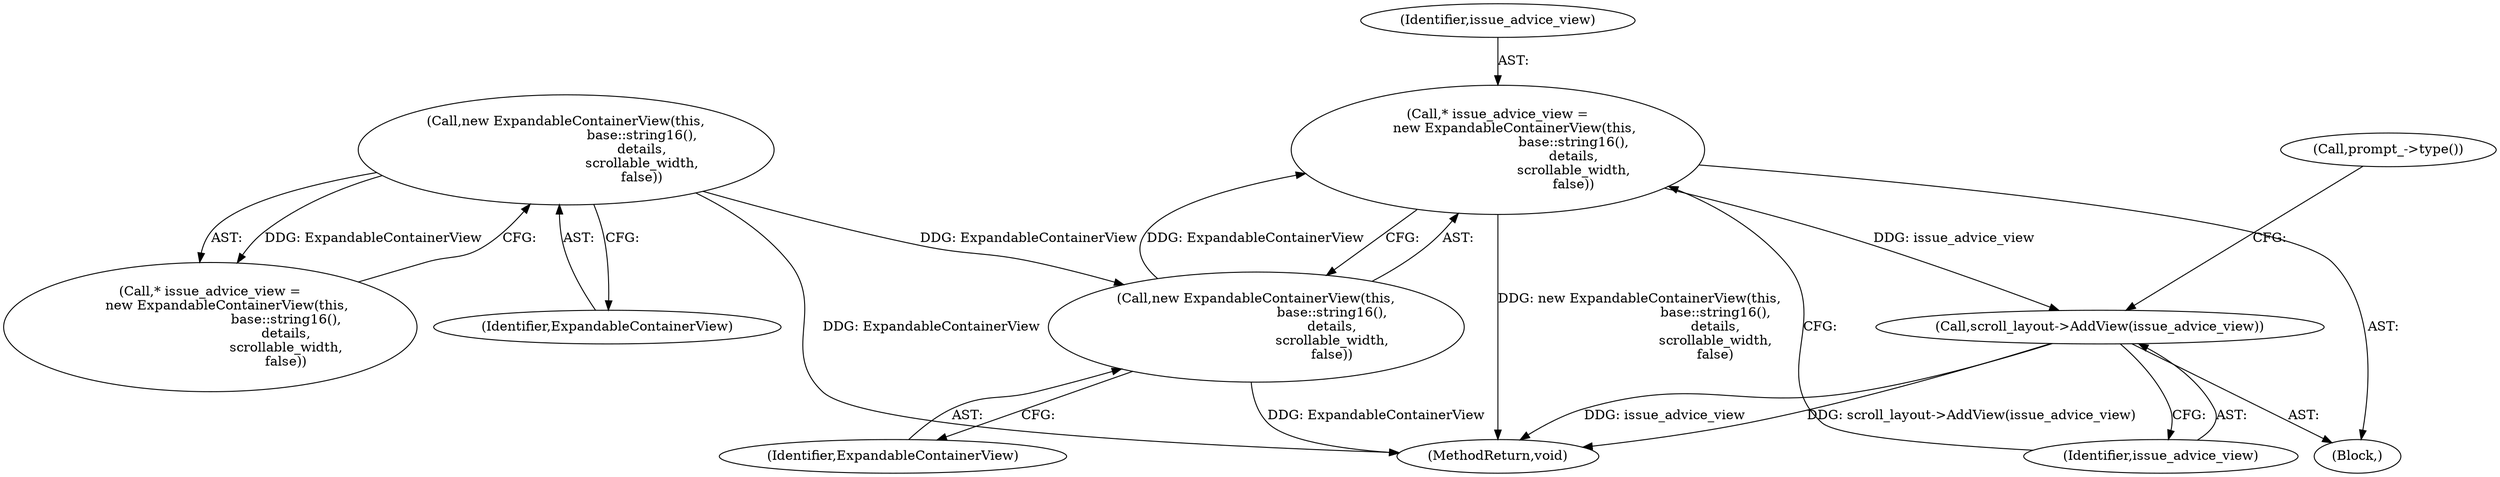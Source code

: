 digraph "0_Chrome_0a1c15fecb1240ab909e1431b6127410c3b380e0_0@pointer" {
"1000457" [label="(Call,* issue_advice_view =\n        new ExpandableContainerView(this,\n                                    base::string16(),\n                                    details,\n                                    scrollable_width,\n                                    false))"];
"1000459" [label="(Call,new ExpandableContainerView(this,\n                                    base::string16(),\n                                    details,\n                                    scrollable_width,\n                                    false))"];
"1000412" [label="(Call,new ExpandableContainerView(this,\n                                    base::string16(),\n                                    details,\n                                    scrollable_width,\n                                    false))"];
"1000461" [label="(Call,scroll_layout->AddView(issue_advice_view))"];
"1000496" [label="(MethodReturn,void)"];
"1000465" [label="(Call,prompt_->type())"];
"1000413" [label="(Identifier,ExpandableContainerView)"];
"1000410" [label="(Call,* issue_advice_view =\n        new ExpandableContainerView(this,\n                                    base::string16(),\n                                    details,\n                                    scrollable_width,\n                                    false))"];
"1000460" [label="(Identifier,ExpandableContainerView)"];
"1000457" [label="(Call,* issue_advice_view =\n        new ExpandableContainerView(this,\n                                    base::string16(),\n                                    details,\n                                    scrollable_width,\n                                    false))"];
"1000459" [label="(Call,new ExpandableContainerView(this,\n                                    base::string16(),\n                                    details,\n                                    scrollable_width,\n                                    false))"];
"1000412" [label="(Call,new ExpandableContainerView(this,\n                                    base::string16(),\n                                    details,\n                                    scrollable_width,\n                                    false))"];
"1000418" [label="(Block,)"];
"1000462" [label="(Identifier,issue_advice_view)"];
"1000458" [label="(Identifier,issue_advice_view)"];
"1000461" [label="(Call,scroll_layout->AddView(issue_advice_view))"];
"1000457" -> "1000418"  [label="AST: "];
"1000457" -> "1000459"  [label="CFG: "];
"1000458" -> "1000457"  [label="AST: "];
"1000459" -> "1000457"  [label="AST: "];
"1000462" -> "1000457"  [label="CFG: "];
"1000457" -> "1000496"  [label="DDG: new ExpandableContainerView(this,\n                                    base::string16(),\n                                    details,\n                                    scrollable_width,\n                                    false)"];
"1000459" -> "1000457"  [label="DDG: ExpandableContainerView"];
"1000457" -> "1000461"  [label="DDG: issue_advice_view"];
"1000459" -> "1000460"  [label="CFG: "];
"1000460" -> "1000459"  [label="AST: "];
"1000459" -> "1000496"  [label="DDG: ExpandableContainerView"];
"1000412" -> "1000459"  [label="DDG: ExpandableContainerView"];
"1000412" -> "1000410"  [label="AST: "];
"1000412" -> "1000413"  [label="CFG: "];
"1000413" -> "1000412"  [label="AST: "];
"1000410" -> "1000412"  [label="CFG: "];
"1000412" -> "1000496"  [label="DDG: ExpandableContainerView"];
"1000412" -> "1000410"  [label="DDG: ExpandableContainerView"];
"1000461" -> "1000418"  [label="AST: "];
"1000461" -> "1000462"  [label="CFG: "];
"1000462" -> "1000461"  [label="AST: "];
"1000465" -> "1000461"  [label="CFG: "];
"1000461" -> "1000496"  [label="DDG: scroll_layout->AddView(issue_advice_view)"];
"1000461" -> "1000496"  [label="DDG: issue_advice_view"];
}
